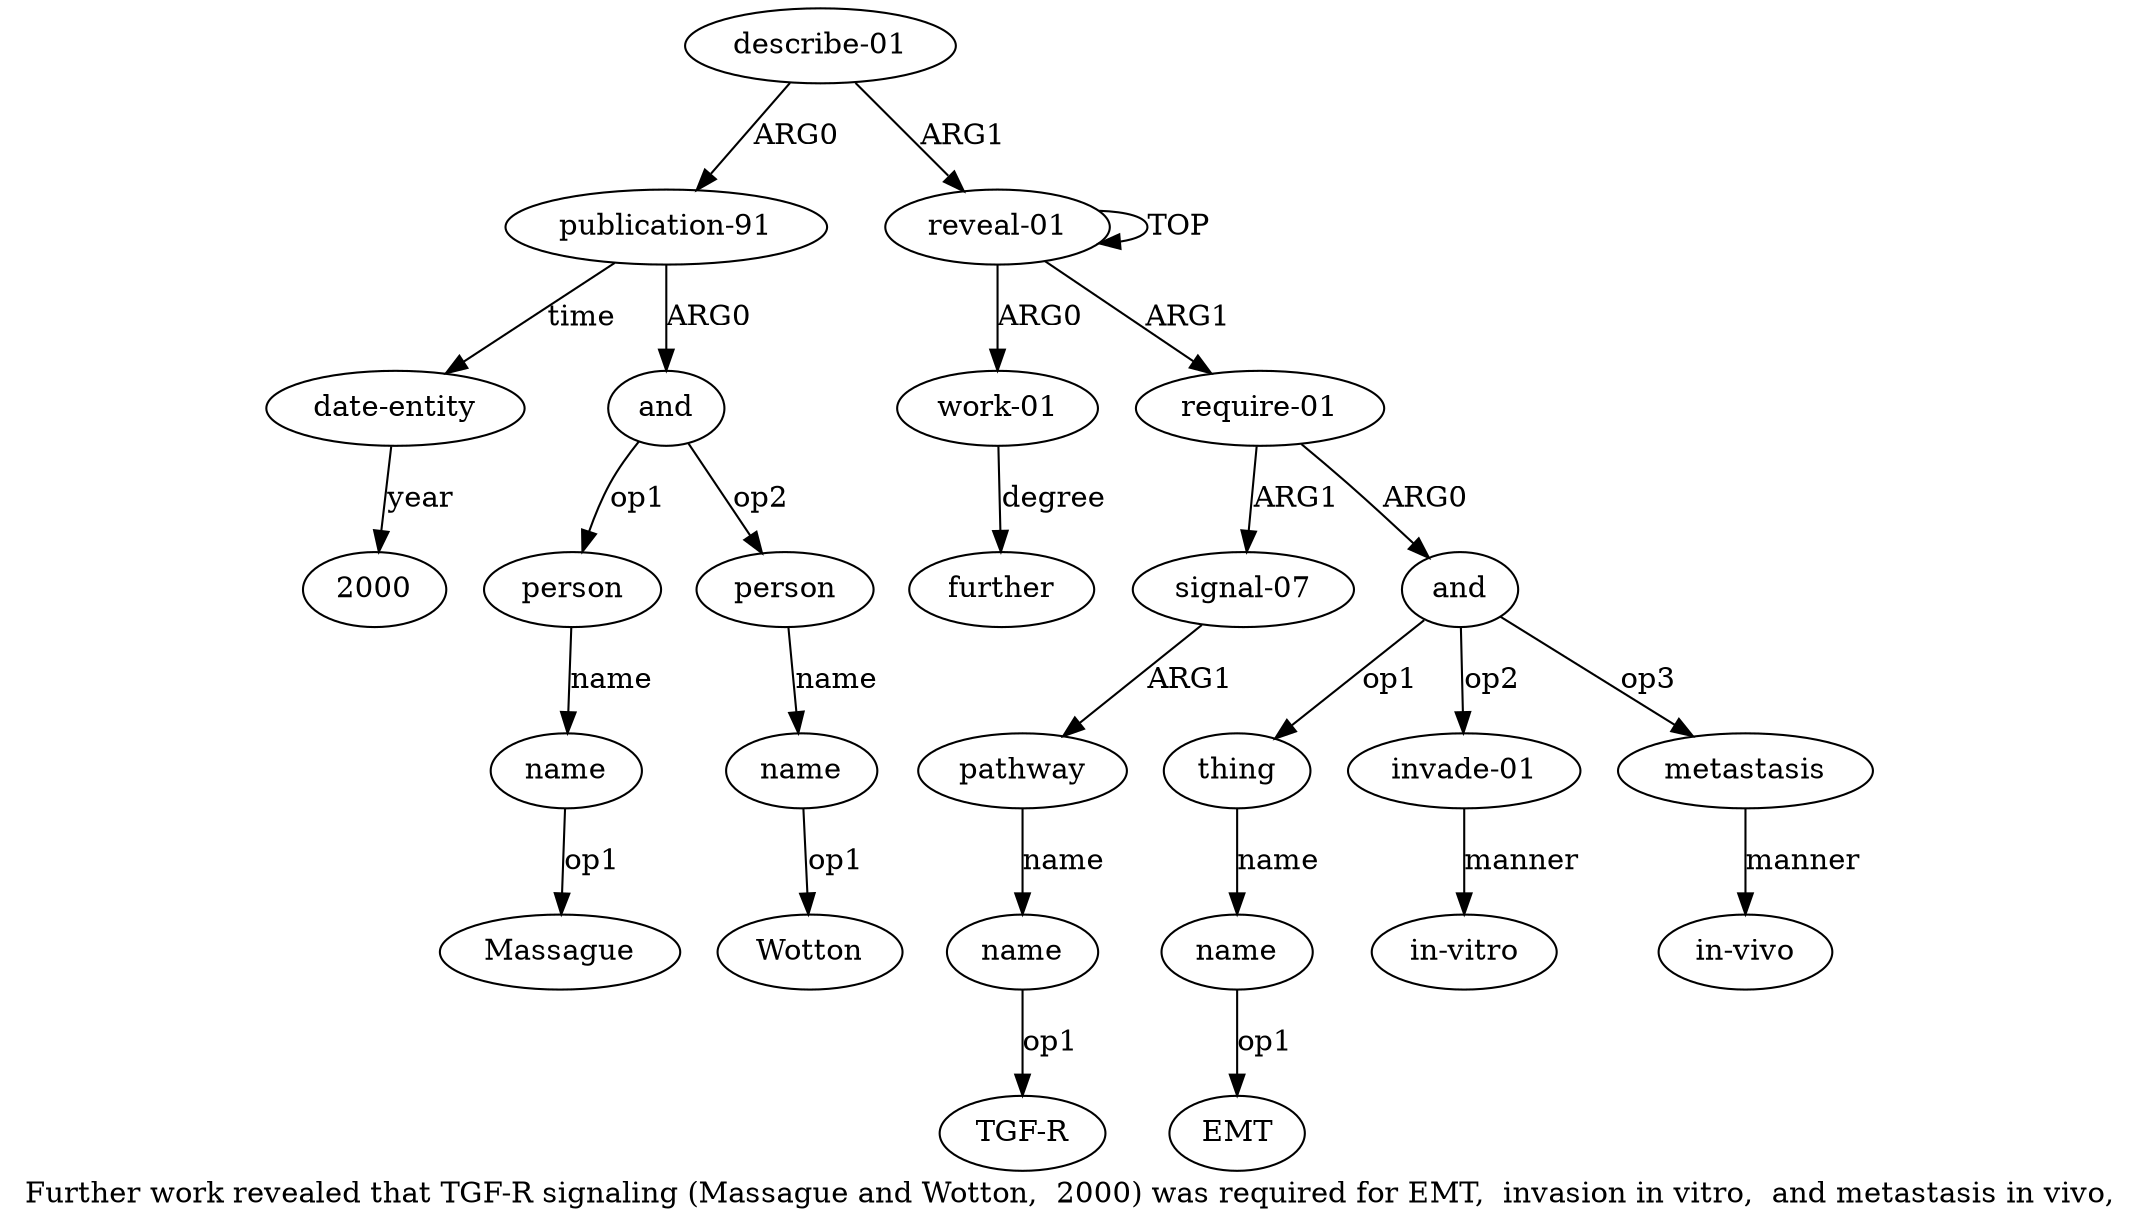 digraph  {
	graph [label="Further work revealed that TGF-R signaling (Massague and Wotton,  2000) was required for EMT,  invasion in vitro,  and metastasis \
in vivo,"];
	node [label="\N"];
	a20	 [color=black,
		gold_ind=20,
		gold_label=name,
		label=name,
		test_ind=20,
		test_label=name];
	"a20 Wotton"	 [color=black,
		gold_ind=-1,
		gold_label=Wotton,
		label=Wotton,
		test_ind=-1,
		test_label=Wotton];
	a20 -> "a20 Wotton" [key=0,
	color=black,
	gold_label=op1,
	label=op1,
	test_label=op1];
a21 [color=black,
	gold_ind=21,
	gold_label="date-entity",
	label="date-entity",
	test_ind=21,
	test_label="date-entity"];
"a21 2000" [color=black,
	gold_ind=-1,
	gold_label=2000,
	label=2000,
	test_ind=-1,
	test_label=2000];
a21 -> "a21 2000" [key=0,
color=black,
gold_label=year,
label=year,
test_label=year];
a15 [color=black,
gold_ind=15,
gold_label="publication-91",
label="publication-91",
test_ind=15,
test_label="publication-91"];
a15 -> a21 [key=0,
color=black,
gold_label=time,
label=time,
test_label=time];
a16 [color=black,
gold_ind=16,
gold_label=and,
label=and,
test_ind=16,
test_label=and];
a15 -> a16 [key=0,
color=black,
gold_label=ARG0,
label=ARG0,
test_label=ARG0];
a14 [color=black,
gold_ind=14,
gold_label="describe-01",
label="describe-01",
test_ind=14,
test_label="describe-01"];
a14 -> a15 [key=0,
color=black,
gold_label=ARG0,
label=ARG0,
test_label=ARG0];
a0 [color=black,
gold_ind=0,
gold_label="reveal-01",
label="reveal-01",
test_ind=0,
test_label="reveal-01"];
a14 -> a0 [key=0,
color=black,
gold_label=ARG1,
label=ARG1,
test_label=ARG1];
a17 [color=black,
gold_ind=17,
gold_label=person,
label=person,
test_ind=17,
test_label=person];
a18 [color=black,
gold_ind=18,
gold_label=name,
label=name,
test_ind=18,
test_label=name];
a17 -> a18 [key=0,
color=black,
gold_label=name,
label=name,
test_label=name];
a16 -> a17 [key=0,
color=black,
gold_label=op1,
label=op1,
test_label=op1];
a19 [color=black,
gold_ind=19,
gold_label=person,
label=person,
test_ind=19,
test_label=person];
a16 -> a19 [key=0,
color=black,
gold_label=op2,
label=op2,
test_label=op2];
a11 [color=black,
gold_ind=11,
gold_label="signal-07",
label="signal-07",
test_ind=11,
test_label="signal-07"];
a12 [color=black,
gold_ind=12,
gold_label=pathway,
label=pathway,
test_ind=12,
test_label=pathway];
a11 -> a12 [key=0,
color=black,
gold_label=ARG1,
label=ARG1,
test_label=ARG1];
a10 [color=black,
gold_ind=10,
gold_label="in-vivo",
label="in-vivo",
test_ind=10,
test_label="in-vivo"];
a13 [color=black,
gold_ind=13,
gold_label=name,
label=name,
test_ind=13,
test_label=name];
"a13 TGF-R" [color=black,
gold_ind=-1,
gold_label="TGF-R",
label="TGF-R",
test_ind=-1,
test_label="TGF-R"];
a13 -> "a13 TGF-R" [key=0,
color=black,
gold_label=op1,
label=op1,
test_label=op1];
a12 -> a13 [key=0,
color=black,
gold_label=name,
label=name,
test_label=name];
a19 -> a20 [key=0,
color=black,
gold_label=name,
label=name,
test_label=name];
"a18 Massague" [color=black,
gold_ind=-1,
gold_label=Massague,
label=Massague,
test_ind=-1,
test_label=Massague];
a18 -> "a18 Massague" [key=0,
color=black,
gold_label=op1,
label=op1,
test_label=op1];
a1 [color=black,
gold_ind=1,
gold_label="work-01",
label="work-01",
test_ind=1,
test_label="work-01"];
a2 [color=black,
gold_ind=2,
gold_label=further,
label=further,
test_ind=2,
test_label=further];
a1 -> a2 [key=0,
color=black,
gold_label=degree,
label=degree,
test_label=degree];
a0 -> a1 [key=0,
color=black,
gold_label=ARG0,
label=ARG0,
test_label=ARG0];
a0 -> a0 [key=0,
color=black,
gold_label=TOP,
label=TOP,
test_label=TOP];
a3 [color=black,
gold_ind=3,
gold_label="require-01",
label="require-01",
test_ind=3,
test_label="require-01"];
a0 -> a3 [key=0,
color=black,
gold_label=ARG1,
label=ARG1,
test_label=ARG1];
a3 -> a11 [key=0,
color=black,
gold_label=ARG1,
label=ARG1,
test_label=ARG1];
a4 [color=black,
gold_ind=4,
gold_label=and,
label=and,
test_ind=4,
test_label=and];
a3 -> a4 [key=0,
color=black,
gold_label=ARG0,
label=ARG0,
test_label=ARG0];
a5 [color=black,
gold_ind=5,
gold_label=thing,
label=thing,
test_ind=5,
test_label=thing];
a6 [color=black,
gold_ind=6,
gold_label=name,
label=name,
test_ind=6,
test_label=name];
a5 -> a6 [key=0,
color=black,
gold_label=name,
label=name,
test_label=name];
a4 -> a5 [key=0,
color=black,
gold_label=op1,
label=op1,
test_label=op1];
a7 [color=black,
gold_ind=7,
gold_label="invade-01",
label="invade-01",
test_ind=7,
test_label="invade-01"];
a4 -> a7 [key=0,
color=black,
gold_label=op2,
label=op2,
test_label=op2];
a9 [color=black,
gold_ind=9,
gold_label=metastasis,
label=metastasis,
test_ind=9,
test_label=metastasis];
a4 -> a9 [key=0,
color=black,
gold_label=op3,
label=op3,
test_label=op3];
a8 [color=black,
gold_ind=8,
gold_label="in-vitro",
label="in-vitro",
test_ind=8,
test_label="in-vitro"];
a7 -> a8 [key=0,
color=black,
gold_label=manner,
label=manner,
test_label=manner];
"a6 EMT" [color=black,
gold_ind=-1,
gold_label=EMT,
label=EMT,
test_ind=-1,
test_label=EMT];
a6 -> "a6 EMT" [key=0,
color=black,
gold_label=op1,
label=op1,
test_label=op1];
a9 -> a10 [key=0,
color=black,
gold_label=manner,
label=manner,
test_label=manner];
}
